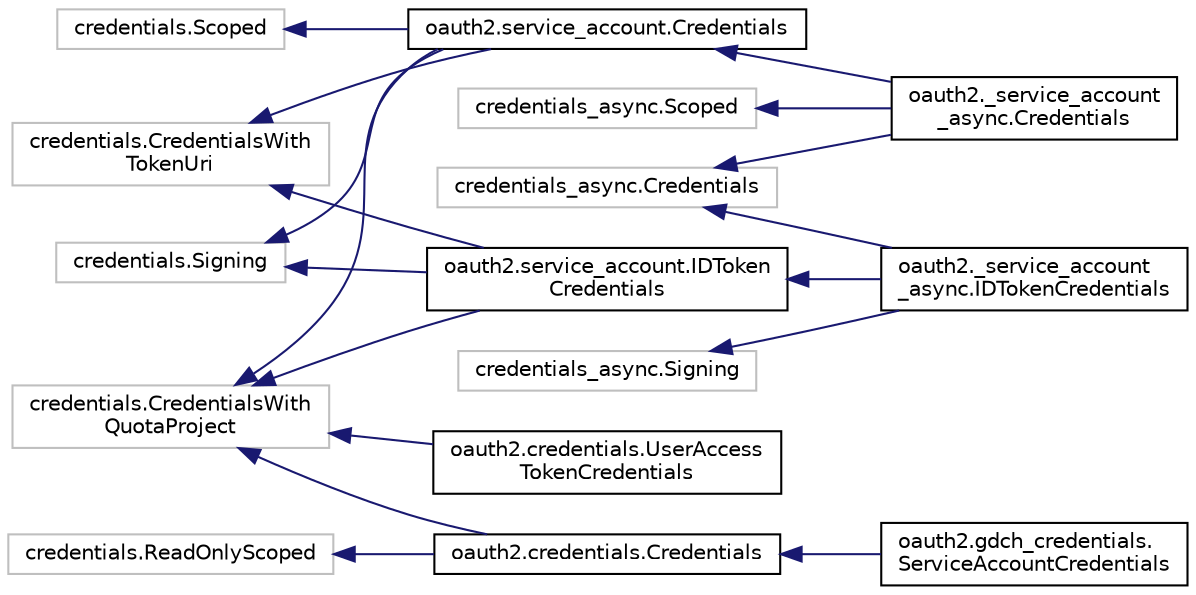 digraph "Graphical Class Hierarchy"
{
 // LATEX_PDF_SIZE
  edge [fontname="Helvetica",fontsize="10",labelfontname="Helvetica",labelfontsize="10"];
  node [fontname="Helvetica",fontsize="10",shape=record];
  rankdir="LR";
  Node3163 [label="credentials_async.Credentials",height=0.2,width=0.4,color="grey75", fillcolor="white", style="filled",tooltip=" "];
  Node3163 -> Node0 [dir="back",color="midnightblue",fontsize="10",style="solid",fontname="Helvetica"];
  Node0 [label="oauth2._service_account\l_async.Credentials",height=0.2,width=0.4,color="black", fillcolor="white", style="filled",URL="$classoauth2_1_1__service__account__async_1_1Credentials.html",tooltip=" "];
  Node3163 -> Node3165 [dir="back",color="midnightblue",fontsize="10",style="solid",fontname="Helvetica"];
  Node3165 [label="oauth2._service_account\l_async.IDTokenCredentials",height=0.2,width=0.4,color="black", fillcolor="white", style="filled",URL="$classoauth2_1_1__service__account__async_1_1IDTokenCredentials.html",tooltip=" "];
  Node3168 [label="credentials.CredentialsWith\lQuotaProject",height=0.2,width=0.4,color="grey75", fillcolor="white", style="filled",tooltip=" "];
  Node3168 -> Node3169 [dir="back",color="midnightblue",fontsize="10",style="solid",fontname="Helvetica"];
  Node3169 [label="oauth2.credentials.Credentials",height=0.2,width=0.4,color="black", fillcolor="white", style="filled",URL="$classoauth2_1_1credentials_1_1Credentials.html",tooltip=" "];
  Node3169 -> Node3170 [dir="back",color="midnightblue",fontsize="10",style="solid",fontname="Helvetica"];
  Node3170 [label="oauth2.gdch_credentials.\lServiceAccountCredentials",height=0.2,width=0.4,color="black", fillcolor="white", style="filled",URL="$classoauth2_1_1gdch__credentials_1_1ServiceAccountCredentials.html",tooltip=" "];
  Node3168 -> Node3171 [dir="back",color="midnightblue",fontsize="10",style="solid",fontname="Helvetica"];
  Node3171 [label="oauth2.credentials.UserAccess\lTokenCredentials",height=0.2,width=0.4,color="black", fillcolor="white", style="filled",URL="$classoauth2_1_1credentials_1_1UserAccessTokenCredentials.html",tooltip=" "];
  Node3168 -> Node3172 [dir="back",color="midnightblue",fontsize="10",style="solid",fontname="Helvetica"];
  Node3172 [label="oauth2.service_account.Credentials",height=0.2,width=0.4,color="black", fillcolor="white", style="filled",URL="$classoauth2_1_1service__account_1_1Credentials.html",tooltip=" "];
  Node3172 -> Node0 [dir="back",color="midnightblue",fontsize="10",style="solid",fontname="Helvetica"];
  Node3168 -> Node3173 [dir="back",color="midnightblue",fontsize="10",style="solid",fontname="Helvetica"];
  Node3173 [label="oauth2.service_account.IDToken\lCredentials",height=0.2,width=0.4,color="black", fillcolor="white", style="filled",URL="$classoauth2_1_1service__account_1_1IDTokenCredentials.html",tooltip=" "];
  Node3173 -> Node3165 [dir="back",color="midnightblue",fontsize="10",style="solid",fontname="Helvetica"];
  Node3177 [label="credentials.CredentialsWith\lTokenUri",height=0.2,width=0.4,color="grey75", fillcolor="white", style="filled",tooltip=" "];
  Node3177 -> Node3172 [dir="back",color="midnightblue",fontsize="10",style="solid",fontname="Helvetica"];
  Node3177 -> Node3173 [dir="back",color="midnightblue",fontsize="10",style="solid",fontname="Helvetica"];
  Node11129 [label="credentials.ReadOnlyScoped",height=0.2,width=0.4,color="grey75", fillcolor="white", style="filled",tooltip=" "];
  Node11129 -> Node3169 [dir="back",color="midnightblue",fontsize="10",style="solid",fontname="Helvetica"];
  Node11528 [label="credentials.Scoped",height=0.2,width=0.4,color="grey75", fillcolor="white", style="filled",tooltip=" "];
  Node11528 -> Node3172 [dir="back",color="midnightblue",fontsize="10",style="solid",fontname="Helvetica"];
  Node11529 [label="credentials_async.Scoped",height=0.2,width=0.4,color="grey75", fillcolor="white", style="filled",tooltip=" "];
  Node11529 -> Node0 [dir="back",color="midnightblue",fontsize="10",style="solid",fontname="Helvetica"];
  Node12599 [label="credentials.Signing",height=0.2,width=0.4,color="grey75", fillcolor="white", style="filled",tooltip=" "];
  Node12599 -> Node3172 [dir="back",color="midnightblue",fontsize="10",style="solid",fontname="Helvetica"];
  Node12599 -> Node3173 [dir="back",color="midnightblue",fontsize="10",style="solid",fontname="Helvetica"];
  Node12600 [label="credentials_async.Signing",height=0.2,width=0.4,color="grey75", fillcolor="white", style="filled",tooltip=" "];
  Node12600 -> Node3165 [dir="back",color="midnightblue",fontsize="10",style="solid",fontname="Helvetica"];
}

